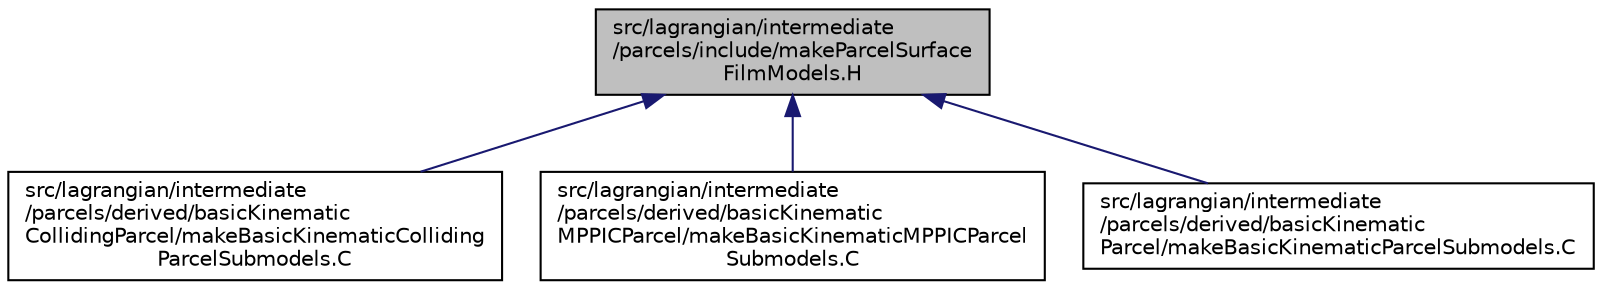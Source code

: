 digraph "src/lagrangian/intermediate/parcels/include/makeParcelSurfaceFilmModels.H"
{
  bgcolor="transparent";
  edge [fontname="Helvetica",fontsize="10",labelfontname="Helvetica",labelfontsize="10"];
  node [fontname="Helvetica",fontsize="10",shape=record];
  Node1 [label="src/lagrangian/intermediate\l/parcels/include/makeParcelSurface\lFilmModels.H",height=0.2,width=0.4,color="black", fillcolor="grey75", style="filled", fontcolor="black"];
  Node1 -> Node2 [dir="back",color="midnightblue",fontsize="10",style="solid",fontname="Helvetica"];
  Node2 [label="src/lagrangian/intermediate\l/parcels/derived/basicKinematic\lCollidingParcel/makeBasicKinematicColliding\lParcelSubmodels.C",height=0.2,width=0.4,color="black",URL="$a06812.html"];
  Node1 -> Node3 [dir="back",color="midnightblue",fontsize="10",style="solid",fontname="Helvetica"];
  Node3 [label="src/lagrangian/intermediate\l/parcels/derived/basicKinematic\lMPPICParcel/makeBasicKinematicMPPICParcel\lSubmodels.C",height=0.2,width=0.4,color="black",URL="$a06816.html"];
  Node1 -> Node4 [dir="back",color="midnightblue",fontsize="10",style="solid",fontname="Helvetica"];
  Node4 [label="src/lagrangian/intermediate\l/parcels/derived/basicKinematic\lParcel/makeBasicKinematicParcelSubmodels.C",height=0.2,width=0.4,color="black",URL="$a06820.html"];
}
